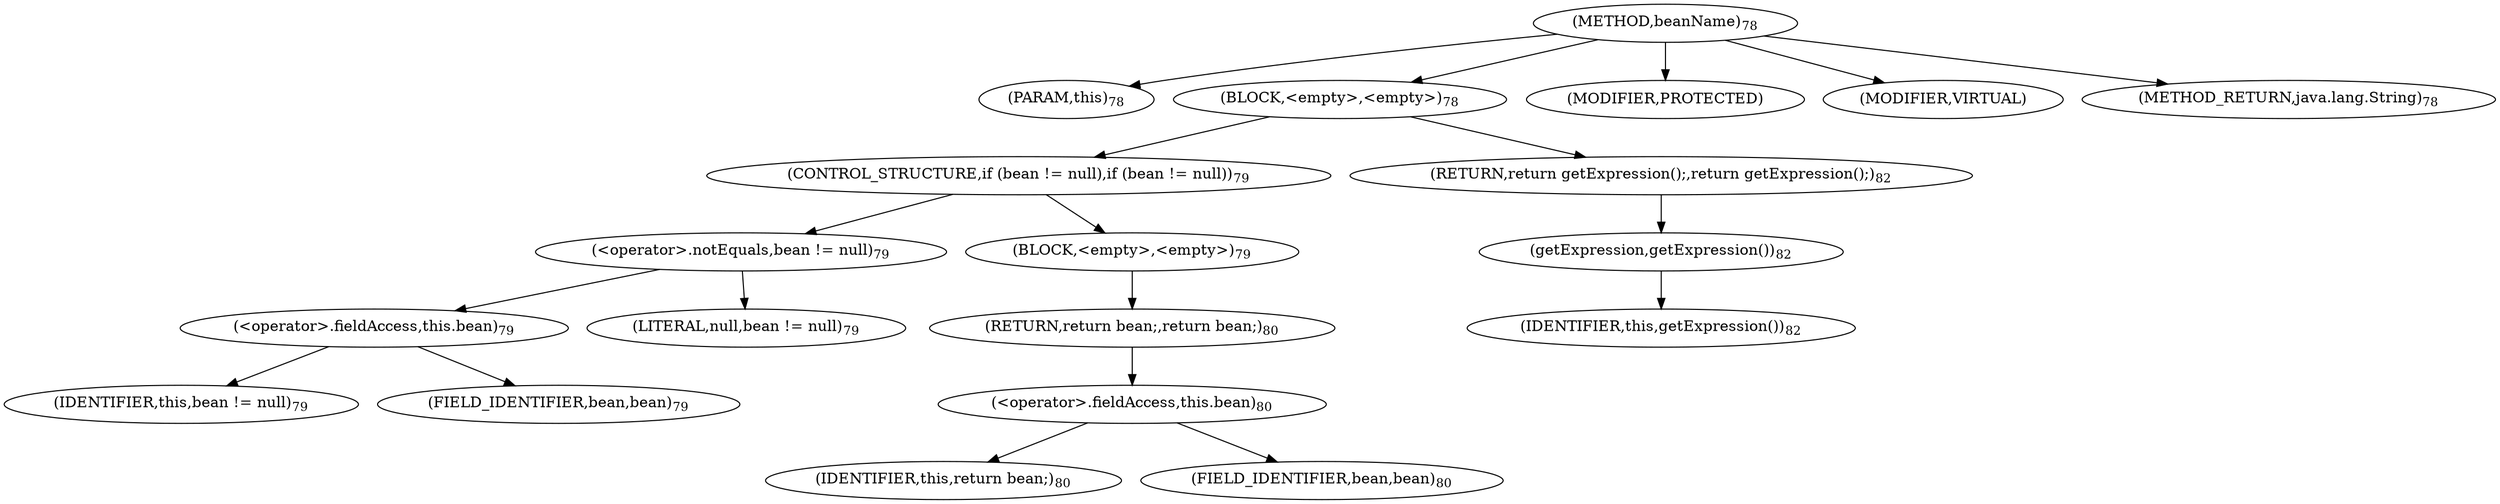digraph "beanName" {  
"127" [label = <(METHOD,beanName)<SUB>78</SUB>> ]
"17" [label = <(PARAM,this)<SUB>78</SUB>> ]
"128" [label = <(BLOCK,&lt;empty&gt;,&lt;empty&gt;)<SUB>78</SUB>> ]
"129" [label = <(CONTROL_STRUCTURE,if (bean != null),if (bean != null))<SUB>79</SUB>> ]
"130" [label = <(&lt;operator&gt;.notEquals,bean != null)<SUB>79</SUB>> ]
"131" [label = <(&lt;operator&gt;.fieldAccess,this.bean)<SUB>79</SUB>> ]
"132" [label = <(IDENTIFIER,this,bean != null)<SUB>79</SUB>> ]
"133" [label = <(FIELD_IDENTIFIER,bean,bean)<SUB>79</SUB>> ]
"134" [label = <(LITERAL,null,bean != null)<SUB>79</SUB>> ]
"135" [label = <(BLOCK,&lt;empty&gt;,&lt;empty&gt;)<SUB>79</SUB>> ]
"136" [label = <(RETURN,return bean;,return bean;)<SUB>80</SUB>> ]
"137" [label = <(&lt;operator&gt;.fieldAccess,this.bean)<SUB>80</SUB>> ]
"138" [label = <(IDENTIFIER,this,return bean;)<SUB>80</SUB>> ]
"139" [label = <(FIELD_IDENTIFIER,bean,bean)<SUB>80</SUB>> ]
"140" [label = <(RETURN,return getExpression();,return getExpression();)<SUB>82</SUB>> ]
"141" [label = <(getExpression,getExpression())<SUB>82</SUB>> ]
"16" [label = <(IDENTIFIER,this,getExpression())<SUB>82</SUB>> ]
"142" [label = <(MODIFIER,PROTECTED)> ]
"143" [label = <(MODIFIER,VIRTUAL)> ]
"144" [label = <(METHOD_RETURN,java.lang.String)<SUB>78</SUB>> ]
  "127" -> "17" 
  "127" -> "128" 
  "127" -> "142" 
  "127" -> "143" 
  "127" -> "144" 
  "128" -> "129" 
  "128" -> "140" 
  "129" -> "130" 
  "129" -> "135" 
  "130" -> "131" 
  "130" -> "134" 
  "131" -> "132" 
  "131" -> "133" 
  "135" -> "136" 
  "136" -> "137" 
  "137" -> "138" 
  "137" -> "139" 
  "140" -> "141" 
  "141" -> "16" 
}
